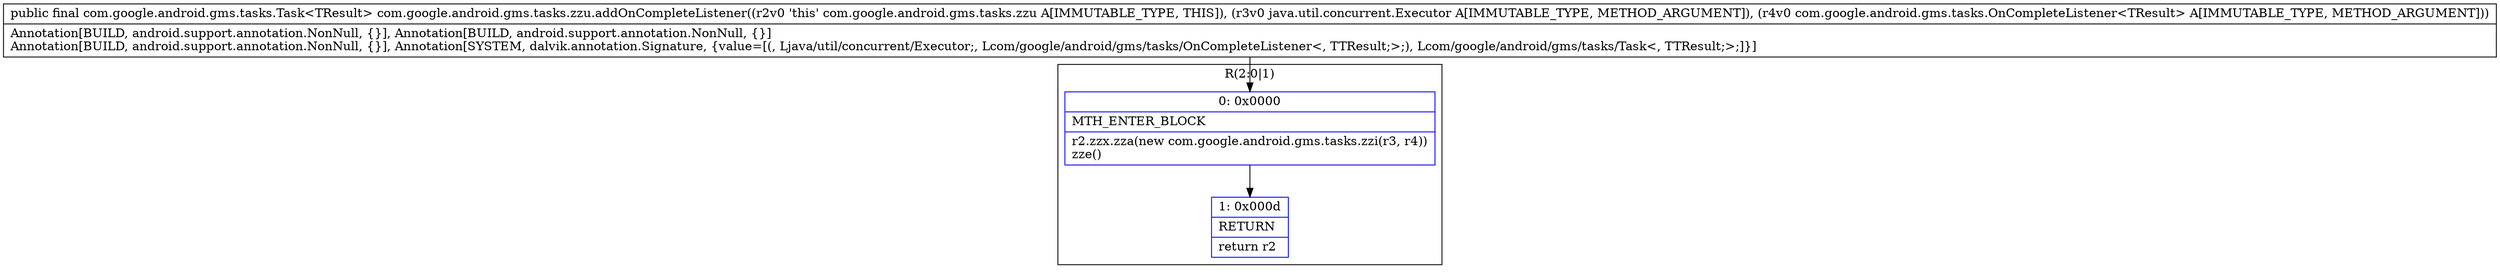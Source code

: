 digraph "CFG forcom.google.android.gms.tasks.zzu.addOnCompleteListener(Ljava\/util\/concurrent\/Executor;Lcom\/google\/android\/gms\/tasks\/OnCompleteListener;)Lcom\/google\/android\/gms\/tasks\/Task;" {
subgraph cluster_Region_1336415318 {
label = "R(2:0|1)";
node [shape=record,color=blue];
Node_0 [shape=record,label="{0\:\ 0x0000|MTH_ENTER_BLOCK\l|r2.zzx.zza(new com.google.android.gms.tasks.zzi(r3, r4))\lzze()\l}"];
Node_1 [shape=record,label="{1\:\ 0x000d|RETURN\l|return r2\l}"];
}
MethodNode[shape=record,label="{public final com.google.android.gms.tasks.Task\<TResult\> com.google.android.gms.tasks.zzu.addOnCompleteListener((r2v0 'this' com.google.android.gms.tasks.zzu A[IMMUTABLE_TYPE, THIS]), (r3v0 java.util.concurrent.Executor A[IMMUTABLE_TYPE, METHOD_ARGUMENT]), (r4v0 com.google.android.gms.tasks.OnCompleteListener\<TResult\> A[IMMUTABLE_TYPE, METHOD_ARGUMENT]))  | Annotation[BUILD, android.support.annotation.NonNull, \{\}], Annotation[BUILD, android.support.annotation.NonNull, \{\}]\lAnnotation[BUILD, android.support.annotation.NonNull, \{\}], Annotation[SYSTEM, dalvik.annotation.Signature, \{value=[(, Ljava\/util\/concurrent\/Executor;, Lcom\/google\/android\/gms\/tasks\/OnCompleteListener\<, TTResult;\>;), Lcom\/google\/android\/gms\/tasks\/Task\<, TTResult;\>;]\}]\l}"];
MethodNode -> Node_0;
Node_0 -> Node_1;
}

